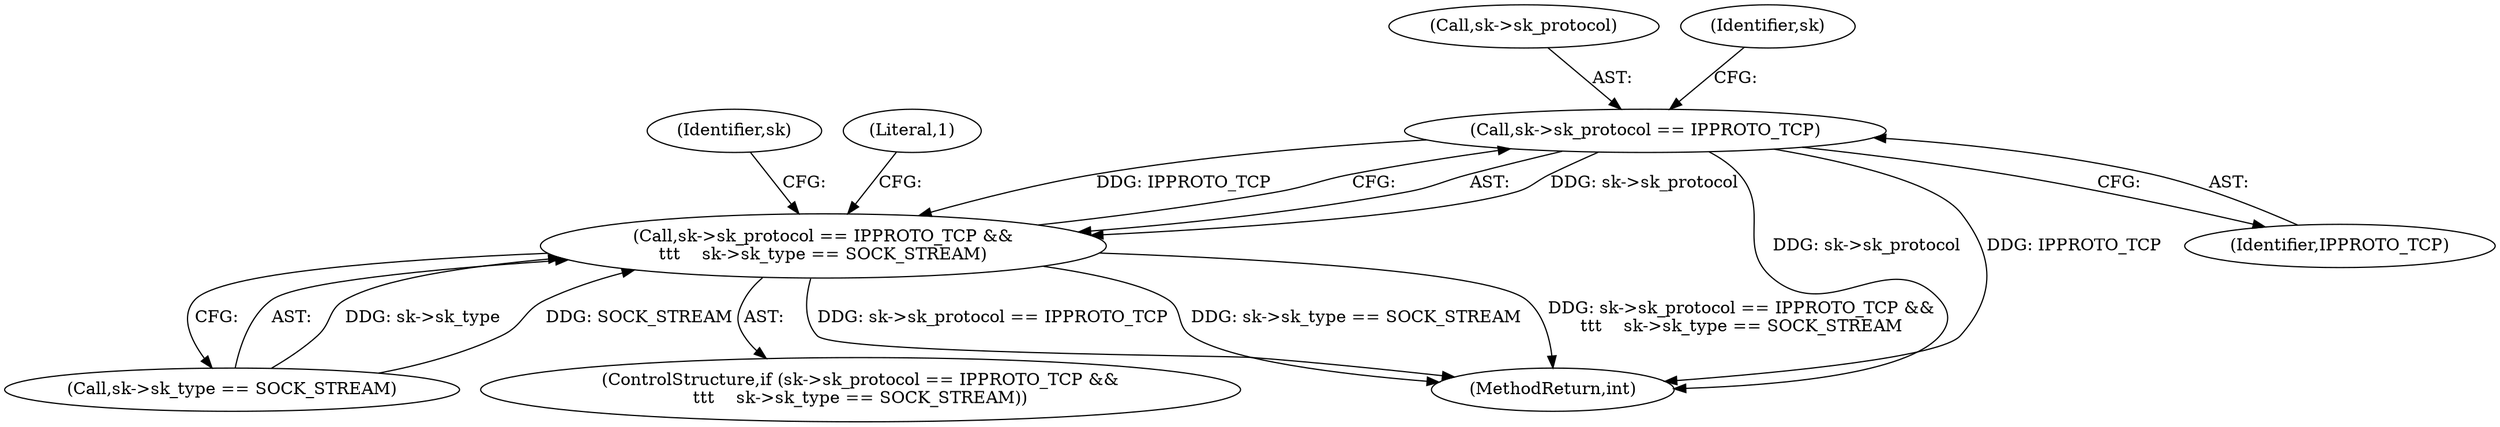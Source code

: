 digraph "0_linux_b98b0bc8c431e3ceb4b26b0dfc8db509518fb290@pointer" {
"1000497" [label="(Call,sk->sk_protocol == IPPROTO_TCP)"];
"1000496" [label="(Call,sk->sk_protocol == IPPROTO_TCP &&\n\t\t\t    sk->sk_type == SOCK_STREAM)"];
"1000495" [label="(ControlStructure,if (sk->sk_protocol == IPPROTO_TCP &&\n\t\t\t    sk->sk_type == SOCK_STREAM))"];
"1000498" [label="(Call,sk->sk_protocol)"];
"1000497" [label="(Call,sk->sk_protocol == IPPROTO_TCP)"];
"1000536" [label="(Identifier,sk)"];
"1000890" [label="(MethodReturn,int)"];
"1000501" [label="(Identifier,IPPROTO_TCP)"];
"1000502" [label="(Call,sk->sk_type == SOCK_STREAM)"];
"1000504" [label="(Identifier,sk)"];
"1000496" [label="(Call,sk->sk_protocol == IPPROTO_TCP &&\n\t\t\t    sk->sk_type == SOCK_STREAM)"];
"1000511" [label="(Literal,1)"];
"1000497" -> "1000496"  [label="AST: "];
"1000497" -> "1000501"  [label="CFG: "];
"1000498" -> "1000497"  [label="AST: "];
"1000501" -> "1000497"  [label="AST: "];
"1000504" -> "1000497"  [label="CFG: "];
"1000496" -> "1000497"  [label="CFG: "];
"1000497" -> "1000890"  [label="DDG: sk->sk_protocol"];
"1000497" -> "1000890"  [label="DDG: IPPROTO_TCP"];
"1000497" -> "1000496"  [label="DDG: sk->sk_protocol"];
"1000497" -> "1000496"  [label="DDG: IPPROTO_TCP"];
"1000496" -> "1000495"  [label="AST: "];
"1000496" -> "1000502"  [label="CFG: "];
"1000502" -> "1000496"  [label="AST: "];
"1000511" -> "1000496"  [label="CFG: "];
"1000536" -> "1000496"  [label="CFG: "];
"1000496" -> "1000890"  [label="DDG: sk->sk_protocol == IPPROTO_TCP &&\n\t\t\t    sk->sk_type == SOCK_STREAM"];
"1000496" -> "1000890"  [label="DDG: sk->sk_protocol == IPPROTO_TCP"];
"1000496" -> "1000890"  [label="DDG: sk->sk_type == SOCK_STREAM"];
"1000502" -> "1000496"  [label="DDG: sk->sk_type"];
"1000502" -> "1000496"  [label="DDG: SOCK_STREAM"];
}
